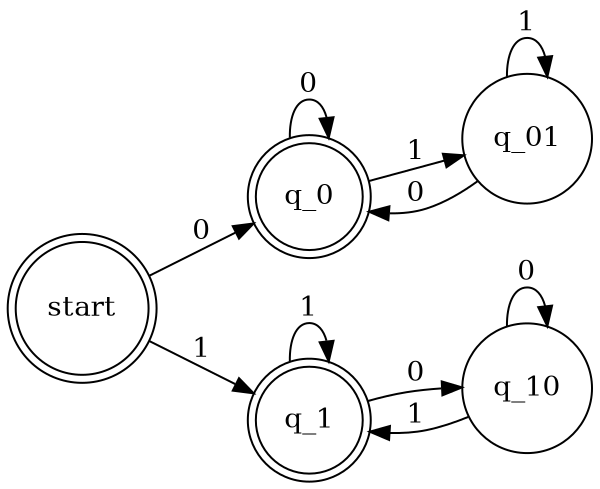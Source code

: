 digraph prob3 {
rankdir=LR;
size="4"
node [shape = doublecircle]; start q_0 q_1;
node [shape = circle];
start -> q_0 [ label = "0" ];
start -> q_1 [ label = "1" ];
q_0 -> q_01 [ label = "1" ];
q_1 -> q_10 [ label = "0" ];
q_01 -> q_0 [ label = "0" ];
q_10 -> q_1 [ label = "1" ];
q_0 -> q_0 [ label = "0" ];
q_1 -> q_1 [ label = "1" ];
q_01 -> q_01 [ label = "1" ];
q_10 -> q_10 [ label = "0" ];
}
